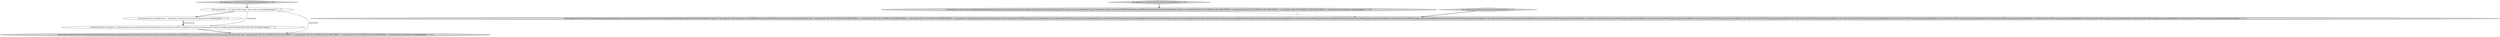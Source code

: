 digraph {
3 [style = filled, label = "test_makeCursors_factToCountryLeft_filterExcludesAllLeftRows['0', '1', '0']", fillcolor = lightgray, shape = diamond image = "AAA0AAABBB2BBB"];
1 [style = filled, label = "test_makeCursors_factToCountryLeft_filterExcludesAllLeftRows['1', '0', '0']", fillcolor = lightgray, shape = diamond image = "AAA0AAABBB1BBB"];
6 [style = filled, label = "List<JoinableClause> joinableClauses = ImmutableList.of(factToCountryOnIsoCode(JoinType.LEFT))@@@4@@@['0', '1', '0']", fillcolor = white, shape = ellipse image = "AAA1AAABBB2BBB"];
2 [style = filled, label = "JoinTestHelper.verifyCursors(new HashJoinSegmentStorageAdapter(factSegment.asStorageAdapter(),joinableClauses,preAnalysis).makeCursors(originalFilter,Intervals.ETERNITY,VirtualColumns.EMPTY,Granularities.ALL,false,null),ImmutableList.of(\"page\",\"countryIsoCode\",FACT_TO_COUNTRY_ON_ISO_CODE_PREFIX + \"countryIsoCode\",FACT_TO_COUNTRY_ON_ISO_CODE_PREFIX + \"countryName\",FACT_TO_COUNTRY_ON_ISO_CODE_PREFIX + \"countryNumber\"),ImmutableList.of())@@@6@@@['0', '1', '0']", fillcolor = lightgray, shape = ellipse image = "AAA1AAABBB2BBB"];
7 [style = filled, label = "test_makeCursors_factToCountryInnerUsingCountryNumber['0', '0', '1']", fillcolor = lightgray, shape = diamond image = "AAA0AAABBB3BBB"];
0 [style = filled, label = "JoinTestHelper.verifyCursors(new HashJoinSegmentStorageAdapter(factSegment.asStorageAdapter(),ImmutableList.of(factToCountryOnIsoCode(JoinType.LEFT))).makeCursors(new SelectorFilter(\"page\",\"this matches nothing\"),Intervals.ETERNITY,VirtualColumns.EMPTY,Granularities.ALL,false,null),ImmutableList.of(\"page\",\"countryIsoCode\",FACT_TO_COUNTRY_ON_ISO_CODE_PREFIX + \"countryIsoCode\",FACT_TO_COUNTRY_ON_ISO_CODE_PREFIX + \"countryName\",FACT_TO_COUNTRY_ON_ISO_CODE_PREFIX + \"countryNumber\"),ImmutableList.of())@@@3@@@['1', '0', '0']", fillcolor = lightgray, shape = ellipse image = "AAA0AAABBB1BBB"];
4 [style = filled, label = "Filter originalFilter = new SelectorFilter(\"page\",\"this matches nothing\")@@@3@@@['0', '1', '0']", fillcolor = white, shape = ellipse image = "AAA0AAABBB2BBB"];
5 [style = filled, label = "JoinFilterPreAnalysis preAnalysis = JoinFilterAnalyzer.computeJoinFilterPreAnalysis(joinableClauses,VirtualColumns.EMPTY,originalFilter,true,true,true,QueryContexts.DEFAULT_ENABLE_JOIN_FILTER_REWRITE_MAX_SIZE_KEY)@@@5@@@['0', '1', '0']", fillcolor = white, shape = ellipse image = "AAA1AAABBB2BBB"];
8 [style = filled, label = "JoinTestHelper.verifyCursors(new HashJoinSegmentStorageAdapter(factSegment.asStorageAdapter(),ImmutableList.of(factToCountryOnNumber(JoinType.INNER))).makeCursors(new SelectorDimFilter(\"channel\",\"#en.wikipedia\",null).toFilter(),Intervals.ETERNITY,VirtualColumns.EMPTY,Granularities.ALL,false,null),ImmutableList.of(\"page\",\"countryIsoCode\",FACT_TO_COUNTRY_ON_NUMBER_PREFIX + \"countryIsoCode\",FACT_TO_COUNTRY_ON_NUMBER_PREFIX + \"countryName\",FACT_TO_COUNTRY_ON_NUMBER_PREFIX + \"countryNumber\"),NullHandling.sqlCompatible()? ImmutableList.of(new Object((((edu.fdu.CPPDG.tinypdg.pe.ExpressionInfo@9eb779,new Object((((edu.fdu.CPPDG.tinypdg.pe.ExpressionInfo@9eb781,new Object((((edu.fdu.CPPDG.tinypdg.pe.ExpressionInfo@9eb789,new Object((((edu.fdu.CPPDG.tinypdg.pe.ExpressionInfo@9eb791,new Object((((edu.fdu.CPPDG.tinypdg.pe.ExpressionInfo@9eb799,new Object((((edu.fdu.CPPDG.tinypdg.pe.ExpressionInfo@9eb7a1,new Object((((edu.fdu.CPPDG.tinypdg.pe.ExpressionInfo@9eb7a9,new Object((((edu.fdu.CPPDG.tinypdg.pe.ExpressionInfo@9eb7b1,new Object((((edu.fdu.CPPDG.tinypdg.pe.ExpressionInfo@9eb7b9,new Object((((edu.fdu.CPPDG.tinypdg.pe.ExpressionInfo@9eb7c1,new Object((((edu.fdu.CPPDG.tinypdg.pe.ExpressionInfo@9eb7c9,new Object((((edu.fdu.CPPDG.tinypdg.pe.ExpressionInfo@9eb7d1): ImmutableList.of(new Object((((edu.fdu.CPPDG.tinypdg.pe.ExpressionInfo@9eb7dc,new Object((((edu.fdu.CPPDG.tinypdg.pe.ExpressionInfo@9eb7e4,new Object((((edu.fdu.CPPDG.tinypdg.pe.ExpressionInfo@9eb7ec,new Object((((edu.fdu.CPPDG.tinypdg.pe.ExpressionInfo@9eb7f4,new Object((((edu.fdu.CPPDG.tinypdg.pe.ExpressionInfo@9eb7fc,new Object((((edu.fdu.CPPDG.tinypdg.pe.ExpressionInfo@9eb804,new Object((((edu.fdu.CPPDG.tinypdg.pe.ExpressionInfo@9eb80c,new Object((((edu.fdu.CPPDG.tinypdg.pe.ExpressionInfo@9eb814,new Object((((edu.fdu.CPPDG.tinypdg.pe.ExpressionInfo@9eb81c,new Object((((edu.fdu.CPPDG.tinypdg.pe.ExpressionInfo@9eb824,new Object((((edu.fdu.CPPDG.tinypdg.pe.ExpressionInfo@9eb82c,new Object((((edu.fdu.CPPDG.tinypdg.pe.ExpressionInfo@9eb834,new Object((((((edu.fdu.CPPDG.tinypdg.pe.ExpressionInfo@9eb83c))@@@3@@@['0', '0', '1']", fillcolor = lightgray, shape = ellipse image = "AAA0AAABBB3BBB"];
5->2 [style = bold, label=""];
4->6 [style = bold, label=""];
7->8 [style = bold, label=""];
6->5 [style = solid, label="joinableClauses"];
4->5 [style = solid, label="originalFilter"];
0->8 [style = dashed, label="0"];
3->4 [style = bold, label=""];
4->2 [style = solid, label="originalFilter"];
6->5 [style = bold, label=""];
1->0 [style = bold, label=""];
}
